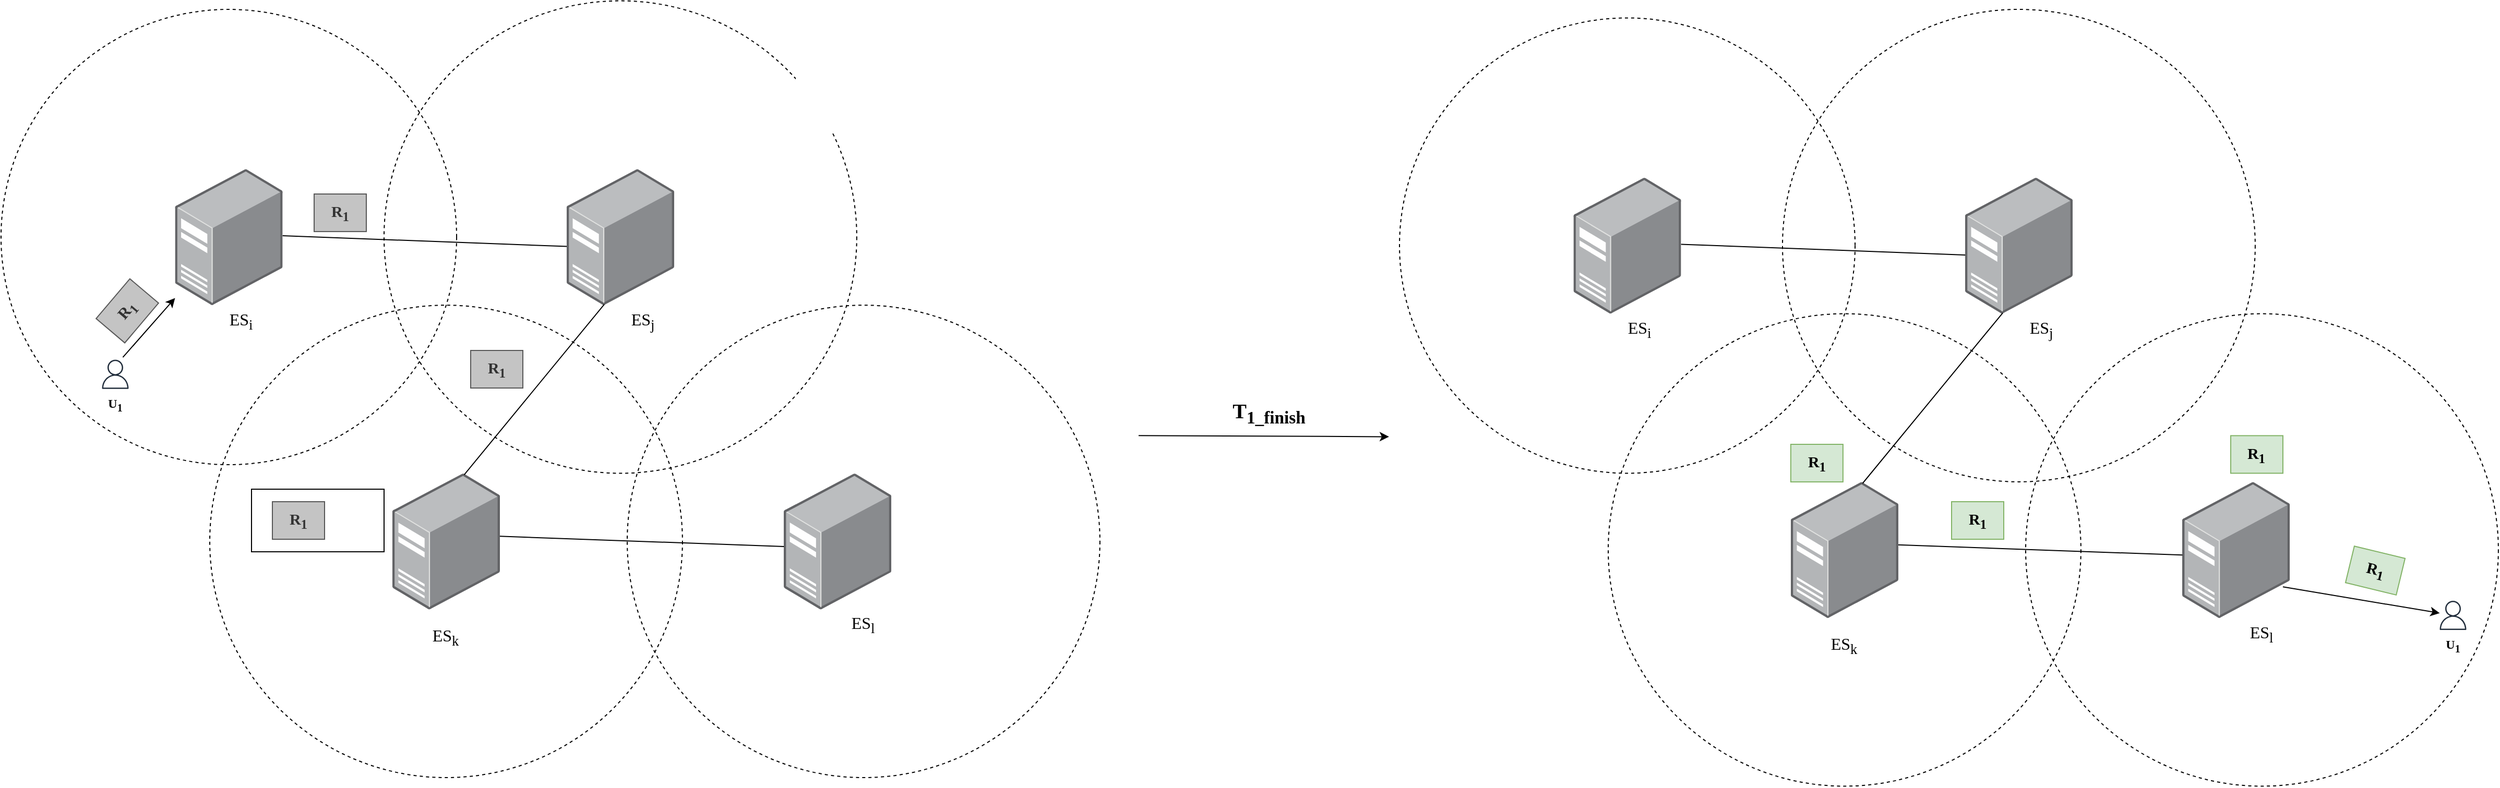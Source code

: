 <mxfile version="24.7.0" type="github">
  <diagram name="第 1 页" id="JoeD6NzNSS_i4DSreLfH">
    <mxGraphModel dx="3733" dy="1151" grid="1" gridSize="10" guides="1" tooltips="1" connect="1" arrows="1" fold="1" page="1" pageScale="1" pageWidth="827" pageHeight="1169" math="1" shadow="0">
      <root>
        <mxCell id="0" />
        <mxCell id="1" parent="0" />
        <mxCell id="4uddIBmdbTRAt-TDGbxM-63" value="" style="ellipse;whiteSpace=wrap;html=1;aspect=fixed;fillColor=none;dashed=1;" vertex="1" parent="1">
          <mxGeometry x="1760" y="634.79" width="452.94" height="452.94" as="geometry" />
        </mxCell>
        <mxCell id="4uddIBmdbTRAt-TDGbxM-45" value="" style="ellipse;whiteSpace=wrap;html=1;aspect=fixed;fillColor=none;dashed=1;" vertex="1" parent="1">
          <mxGeometry x="1527" y="343.0" width="452.94" height="452.94" as="geometry" />
        </mxCell>
        <mxCell id="xvgDtzJQuXAZzeF8BXna-2" value="" style="ellipse;whiteSpace=wrap;html=1;aspect=fixed;fillColor=none;dashed=1;" parent="1" vertex="1">
          <mxGeometry x="20" y="626.59" width="452.94" height="452.94" as="geometry" />
        </mxCell>
        <mxCell id="oJzubdXN_a61bdc-VOZN-10" value="" style="ellipse;whiteSpace=wrap;html=1;aspect=fixed;fillColor=none;dashed=1;" parent="1" vertex="1">
          <mxGeometry x="187" y="334.8" width="452.94" height="452.94" as="geometry" />
        </mxCell>
        <mxCell id="oJzubdXN_a61bdc-VOZN-9" value="" style="ellipse;whiteSpace=wrap;html=1;aspect=fixed;fillColor=none;dashed=1;" parent="1" vertex="1">
          <mxGeometry x="-180" y="343" width="436.53" height="436.53" as="geometry" />
        </mxCell>
        <mxCell id="8uZlXo2zn4zUqa4FPAqo-20" value="" style="image;points=[];aspect=fixed;html=1;align=center;shadow=0;dashed=0;image=img/lib/allied_telesis/computer_and_terminals/Server_Desktop.svg;" parent="1" vertex="1">
          <mxGeometry x="-13.27" y="495.94" width="103.07" height="130.65" as="geometry" />
        </mxCell>
        <mxCell id="oJzubdXN_a61bdc-VOZN-7" value="" style="image;points=[];aspect=fixed;html=1;align=center;shadow=0;dashed=0;image=img/lib/allied_telesis/computer_and_terminals/Server_Desktop.svg;" parent="1" vertex="1">
          <mxGeometry x="361.94" y="495.94" width="103.07" height="130.65" as="geometry" />
        </mxCell>
        <mxCell id="YrZTJPULt2tVNtfPP9vq-19" value="&lt;font style=&quot;font-size: 16px;&quot; face=&quot;Times New Roman&quot;&gt;ES&lt;sub&gt;i&lt;/sub&gt;&lt;/font&gt;" style="text;strokeColor=none;align=center;fillColor=none;html=1;verticalAlign=middle;whiteSpace=wrap;rounded=0;" parent="1" vertex="1">
          <mxGeometry x="20" y="626.59" width="60" height="30" as="geometry" />
        </mxCell>
        <mxCell id="YrZTJPULt2tVNtfPP9vq-20" value="&lt;font style=&quot;font-size: 16px;&quot; face=&quot;Times New Roman&quot;&gt;ES&lt;sub&gt;j&lt;/sub&gt;&lt;/font&gt;" style="text;strokeColor=none;align=center;fillColor=none;html=1;verticalAlign=middle;whiteSpace=wrap;rounded=0;" parent="1" vertex="1">
          <mxGeometry x="405.01" y="626.59" width="60" height="30" as="geometry" />
        </mxCell>
        <mxCell id="xvgDtzJQuXAZzeF8BXna-1" value="" style="image;points=[];aspect=fixed;html=1;align=center;shadow=0;dashed=0;image=img/lib/allied_telesis/computer_and_terminals/Server_Desktop.svg;" parent="1" vertex="1">
          <mxGeometry x="194.93" y="787.74" width="103.07" height="130.65" as="geometry" />
        </mxCell>
        <mxCell id="xvgDtzJQuXAZzeF8BXna-3" value="" style="endArrow=none;html=1;rounded=0;entryX=0.001;entryY=0.569;entryDx=0;entryDy=0;entryPerimeter=0;" parent="1" target="oJzubdXN_a61bdc-VOZN-7" edge="1">
          <mxGeometry width="50" height="50" relative="1" as="geometry">
            <mxPoint x="89.8" y="560" as="sourcePoint" />
            <mxPoint x="139.8" y="510" as="targetPoint" />
          </mxGeometry>
        </mxCell>
        <mxCell id="xvgDtzJQuXAZzeF8BXna-4" value="" style="endArrow=none;html=1;rounded=0;entryX=0.35;entryY=0.994;entryDx=0;entryDy=0;entryPerimeter=0;exitX=0.668;exitY=0.011;exitDx=0;exitDy=0;exitPerimeter=0;" parent="1" target="oJzubdXN_a61bdc-VOZN-7" edge="1" source="xvgDtzJQuXAZzeF8BXna-1">
          <mxGeometry width="50" height="50" relative="1" as="geometry">
            <mxPoint x="270" y="790" as="sourcePoint" />
            <mxPoint x="420" y="610" as="targetPoint" />
          </mxGeometry>
        </mxCell>
        <mxCell id="xvgDtzJQuXAZzeF8BXna-9" value="&lt;font style=&quot;font-size: 16px;&quot; face=&quot;Times New Roman&quot;&gt;ES&lt;sub&gt;k&lt;/sub&gt;&lt;/font&gt;" style="text;strokeColor=none;align=center;fillColor=none;html=1;verticalAlign=middle;whiteSpace=wrap;rounded=0;" parent="1" vertex="1">
          <mxGeometry x="216.47" y="930.0" width="60" height="30" as="geometry" />
        </mxCell>
        <mxCell id="xvgDtzJQuXAZzeF8BXna-11" value="" style="group" parent="1" vertex="1" connectable="0">
          <mxGeometry x="-90.0" y="678.86" width="39" height="58" as="geometry" />
        </mxCell>
        <mxCell id="xvgDtzJQuXAZzeF8BXna-12" value="" style="sketch=0;outlineConnect=0;fontColor=#232F3E;gradientColor=none;fillColor=#232F3D;strokeColor=none;dashed=0;verticalLabelPosition=bottom;verticalAlign=top;align=center;html=1;fontSize=12;fontStyle=0;aspect=fixed;pointerEvents=1;shape=mxgraph.aws4.user;" parent="xvgDtzJQuXAZzeF8BXna-11" vertex="1">
          <mxGeometry x="5.5" width="28" height="28" as="geometry" />
        </mxCell>
        <mxCell id="xvgDtzJQuXAZzeF8BXna-13" value="&lt;font face=&quot;Times New Roman&quot; style=&quot;&quot;&gt;&lt;b style=&quot;&quot;&gt;U&lt;sub&gt;1&lt;/sub&gt;&lt;/b&gt;&lt;/font&gt;" style="text;strokeColor=none;align=center;fillColor=none;html=1;verticalAlign=middle;whiteSpace=wrap;rounded=0;" parent="xvgDtzJQuXAZzeF8BXna-11" vertex="1">
          <mxGeometry y="28" width="39" height="30" as="geometry" />
        </mxCell>
        <mxCell id="w_CjJi4SEKbopkmsyFdM-1" value="" style="endArrow=classic;html=1;rounded=0;" parent="1" target="8uZlXo2zn4zUqa4FPAqo-20" edge="1">
          <mxGeometry width="50" height="50" relative="1" as="geometry">
            <mxPoint x="-63.27" y="676.59" as="sourcePoint" />
            <mxPoint x="-13.27" y="626.59" as="targetPoint" />
          </mxGeometry>
        </mxCell>
        <mxCell id="w_CjJi4SEKbopkmsyFdM-12" value="&lt;font size=&quot;1&quot; face=&quot;Times New Roman&quot; style=&quot;&quot;&gt;&lt;b style=&quot;font-size: 15px;&quot;&gt;R&lt;sub&gt;1&lt;/sub&gt;&lt;/b&gt;&lt;/font&gt;" style="text;align=center;html=1;verticalAlign=middle;whiteSpace=wrap;rounded=0;rotation=-49.7;fillColor=#C4C4C4;strokeColor=#575757;fontColor=#333333;" parent="1" vertex="1">
          <mxGeometry x="-84" y="614" width="50" height="36.03" as="geometry" />
        </mxCell>
        <mxCell id="4uddIBmdbTRAt-TDGbxM-17" value="" style="endArrow=classic;html=1;rounded=0;" edge="1" parent="1">
          <mxGeometry width="50" height="50" relative="1" as="geometry">
            <mxPoint x="910" y="751.58" as="sourcePoint" />
            <mxPoint x="1150" y="752.72" as="targetPoint" />
          </mxGeometry>
        </mxCell>
        <mxCell id="4uddIBmdbTRAt-TDGbxM-20" value="&lt;font size=&quot;1&quot; face=&quot;Times New Roman&quot; style=&quot;&quot;&gt;&lt;b style=&quot;font-size: 15px;&quot;&gt;R&lt;sub&gt;1&lt;/sub&gt;&lt;/b&gt;&lt;/font&gt;" style="text;align=center;html=1;verticalAlign=middle;whiteSpace=wrap;rounded=0;rotation=0;fillColor=#C4C4C4;strokeColor=#575757;fontColor=#333333;" vertex="1" parent="1">
          <mxGeometry x="120" y="520" width="50" height="36.03" as="geometry" />
        </mxCell>
        <mxCell id="4uddIBmdbTRAt-TDGbxM-29" value="" style="rounded=0;whiteSpace=wrap;html=1;" vertex="1" parent="1">
          <mxGeometry x="60" y="803.02" width="127" height="60" as="geometry" />
        </mxCell>
        <mxCell id="4uddIBmdbTRAt-TDGbxM-27" value="&lt;font size=&quot;1&quot; face=&quot;Times New Roman&quot; style=&quot;&quot;&gt;&lt;b style=&quot;font-size: 15px;&quot;&gt;R&lt;sub&gt;1&lt;/sub&gt;&lt;/b&gt;&lt;/font&gt;" style="text;align=center;html=1;verticalAlign=middle;whiteSpace=wrap;rounded=0;rotation=0;fillColor=#C4C4C4;strokeColor=#575757;fontColor=#333333;" vertex="1" parent="1">
          <mxGeometry x="80" y="815" width="50" height="36.03" as="geometry" />
        </mxCell>
        <mxCell id="4uddIBmdbTRAt-TDGbxM-31" value="&lt;font style=&quot;font-size: 20px;&quot; face=&quot;Times New Roman&quot;&gt;&lt;b&gt;T&lt;sub&gt;1_finish&lt;/sub&gt;&lt;/b&gt;&lt;/font&gt;" style="text;strokeColor=none;align=center;fillColor=none;html=1;verticalAlign=middle;whiteSpace=wrap;rounded=0;" vertex="1" parent="1">
          <mxGeometry x="990" y="700" width="90" height="60" as="geometry" />
        </mxCell>
        <mxCell id="4uddIBmdbTRAt-TDGbxM-39" value="" style="ellipse;whiteSpace=wrap;html=1;aspect=fixed;fillColor=none;dashed=1;" vertex="1" parent="1">
          <mxGeometry x="420" y="626.59" width="452.94" height="452.94" as="geometry" />
        </mxCell>
        <mxCell id="4uddIBmdbTRAt-TDGbxM-40" value="" style="image;points=[];aspect=fixed;html=1;align=center;shadow=0;dashed=0;image=img/lib/allied_telesis/computer_and_terminals/Server_Desktop.svg;" vertex="1" parent="1">
          <mxGeometry x="570.0" y="787.73" width="103.07" height="130.65" as="geometry" />
        </mxCell>
        <mxCell id="4uddIBmdbTRAt-TDGbxM-41" value="" style="endArrow=none;html=1;rounded=0;entryX=0.001;entryY=0.569;entryDx=0;entryDy=0;entryPerimeter=0;" edge="1" parent="1">
          <mxGeometry width="50" height="50" relative="1" as="geometry">
            <mxPoint x="298" y="848.17" as="sourcePoint" />
            <mxPoint x="570.2" y="857.97" as="targetPoint" />
          </mxGeometry>
        </mxCell>
        <mxCell id="4uddIBmdbTRAt-TDGbxM-42" value="&lt;font style=&quot;font-size: 16px;&quot; face=&quot;Times New Roman&quot;&gt;ES&lt;sub&gt;l&lt;/sub&gt;&lt;/font&gt;" style="text;strokeColor=none;align=center;fillColor=none;html=1;verticalAlign=middle;whiteSpace=wrap;rounded=0;" vertex="1" parent="1">
          <mxGeometry x="616.47" y="918.39" width="60" height="30" as="geometry" />
        </mxCell>
        <mxCell id="4uddIBmdbTRAt-TDGbxM-44" value="" style="ellipse;whiteSpace=wrap;html=1;aspect=fixed;fillColor=none;dashed=1;" vertex="1" parent="1">
          <mxGeometry x="1360" y="634.79" width="452.94" height="452.94" as="geometry" />
        </mxCell>
        <mxCell id="4uddIBmdbTRAt-TDGbxM-46" value="" style="ellipse;whiteSpace=wrap;html=1;aspect=fixed;fillColor=none;dashed=1;" vertex="1" parent="1">
          <mxGeometry x="1160" y="351.2" width="436.53" height="436.53" as="geometry" />
        </mxCell>
        <mxCell id="4uddIBmdbTRAt-TDGbxM-47" value="" style="image;points=[];aspect=fixed;html=1;align=center;shadow=0;dashed=0;image=img/lib/allied_telesis/computer_and_terminals/Server_Desktop.svg;" vertex="1" parent="1">
          <mxGeometry x="1326.73" y="504.14" width="103.07" height="130.65" as="geometry" />
        </mxCell>
        <mxCell id="4uddIBmdbTRAt-TDGbxM-48" value="" style="image;points=[];aspect=fixed;html=1;align=center;shadow=0;dashed=0;image=img/lib/allied_telesis/computer_and_terminals/Server_Desktop.svg;" vertex="1" parent="1">
          <mxGeometry x="1701.94" y="504.14" width="103.07" height="130.65" as="geometry" />
        </mxCell>
        <mxCell id="4uddIBmdbTRAt-TDGbxM-49" value="&lt;font style=&quot;font-size: 16px;&quot; face=&quot;Times New Roman&quot;&gt;ES&lt;sub&gt;i&lt;/sub&gt;&lt;/font&gt;" style="text;strokeColor=none;align=center;fillColor=none;html=1;verticalAlign=middle;whiteSpace=wrap;rounded=0;" vertex="1" parent="1">
          <mxGeometry x="1360" y="634.79" width="60" height="30" as="geometry" />
        </mxCell>
        <mxCell id="4uddIBmdbTRAt-TDGbxM-50" value="&lt;font style=&quot;font-size: 16px;&quot; face=&quot;Times New Roman&quot;&gt;ES&lt;sub&gt;j&lt;/sub&gt;&lt;/font&gt;" style="text;strokeColor=none;align=center;fillColor=none;html=1;verticalAlign=middle;whiteSpace=wrap;rounded=0;" vertex="1" parent="1">
          <mxGeometry x="1745.01" y="634.79" width="60" height="30" as="geometry" />
        </mxCell>
        <mxCell id="4uddIBmdbTRAt-TDGbxM-51" value="" style="image;points=[];aspect=fixed;html=1;align=center;shadow=0;dashed=0;image=img/lib/allied_telesis/computer_and_terminals/Server_Desktop.svg;" vertex="1" parent="1">
          <mxGeometry x="1534.93" y="795.94" width="103.07" height="130.65" as="geometry" />
        </mxCell>
        <mxCell id="4uddIBmdbTRAt-TDGbxM-52" value="" style="endArrow=none;html=1;rounded=0;entryX=0.001;entryY=0.569;entryDx=0;entryDy=0;entryPerimeter=0;" edge="1" parent="1" target="4uddIBmdbTRAt-TDGbxM-48">
          <mxGeometry width="50" height="50" relative="1" as="geometry">
            <mxPoint x="1429.8" y="568.2" as="sourcePoint" />
            <mxPoint x="1479.8" y="518.2" as="targetPoint" />
          </mxGeometry>
        </mxCell>
        <mxCell id="4uddIBmdbTRAt-TDGbxM-53" value="" style="endArrow=none;html=1;rounded=0;entryX=0.35;entryY=0.994;entryDx=0;entryDy=0;entryPerimeter=0;exitX=0.668;exitY=0.011;exitDx=0;exitDy=0;exitPerimeter=0;" edge="1" parent="1" source="4uddIBmdbTRAt-TDGbxM-51" target="4uddIBmdbTRAt-TDGbxM-48">
          <mxGeometry width="50" height="50" relative="1" as="geometry">
            <mxPoint x="1610" y="798.2" as="sourcePoint" />
            <mxPoint x="1760" y="618.2" as="targetPoint" />
          </mxGeometry>
        </mxCell>
        <mxCell id="4uddIBmdbTRAt-TDGbxM-54" value="&lt;font style=&quot;font-size: 16px;&quot; face=&quot;Times New Roman&quot;&gt;ES&lt;sub&gt;k&lt;/sub&gt;&lt;/font&gt;" style="text;strokeColor=none;align=center;fillColor=none;html=1;verticalAlign=middle;whiteSpace=wrap;rounded=0;" vertex="1" parent="1">
          <mxGeometry x="1556.47" y="938.2" width="60" height="30" as="geometry" />
        </mxCell>
        <mxCell id="4uddIBmdbTRAt-TDGbxM-55" value="" style="group" vertex="1" connectable="0" parent="1">
          <mxGeometry x="2150" y="910" width="39" height="58" as="geometry" />
        </mxCell>
        <mxCell id="4uddIBmdbTRAt-TDGbxM-56" value="" style="sketch=0;outlineConnect=0;fontColor=#232F3E;gradientColor=none;fillColor=#232F3D;strokeColor=none;dashed=0;verticalLabelPosition=bottom;verticalAlign=top;align=center;html=1;fontSize=12;fontStyle=0;aspect=fixed;pointerEvents=1;shape=mxgraph.aws4.user;" vertex="1" parent="4uddIBmdbTRAt-TDGbxM-55">
          <mxGeometry x="5.5" width="28" height="28" as="geometry" />
        </mxCell>
        <mxCell id="4uddIBmdbTRAt-TDGbxM-57" value="&lt;font face=&quot;Times New Roman&quot; style=&quot;&quot;&gt;&lt;b style=&quot;&quot;&gt;U&lt;sub&gt;1&lt;/sub&gt;&lt;/b&gt;&lt;/font&gt;" style="text;strokeColor=none;align=center;fillColor=none;html=1;verticalAlign=middle;whiteSpace=wrap;rounded=0;" vertex="1" parent="4uddIBmdbTRAt-TDGbxM-55">
          <mxGeometry y="28" width="39" height="30" as="geometry" />
        </mxCell>
        <mxCell id="4uddIBmdbTRAt-TDGbxM-64" value="" style="image;points=[];aspect=fixed;html=1;align=center;shadow=0;dashed=0;image=img/lib/allied_telesis/computer_and_terminals/Server_Desktop.svg;" vertex="1" parent="1">
          <mxGeometry x="1910" y="795.93" width="103.07" height="130.65" as="geometry" />
        </mxCell>
        <mxCell id="4uddIBmdbTRAt-TDGbxM-65" value="" style="endArrow=none;html=1;rounded=0;entryX=0.001;entryY=0.569;entryDx=0;entryDy=0;entryPerimeter=0;" edge="1" parent="1">
          <mxGeometry width="50" height="50" relative="1" as="geometry">
            <mxPoint x="1638" y="856.37" as="sourcePoint" />
            <mxPoint x="1910.2" y="866.17" as="targetPoint" />
          </mxGeometry>
        </mxCell>
        <mxCell id="4uddIBmdbTRAt-TDGbxM-66" value="&lt;font style=&quot;font-size: 16px;&quot; face=&quot;Times New Roman&quot;&gt;ES&lt;sub&gt;l&lt;/sub&gt;&lt;/font&gt;" style="text;strokeColor=none;align=center;fillColor=none;html=1;verticalAlign=middle;whiteSpace=wrap;rounded=0;" vertex="1" parent="1">
          <mxGeometry x="1956.47" y="926.59" width="60" height="30" as="geometry" />
        </mxCell>
        <mxCell id="4uddIBmdbTRAt-TDGbxM-69" value="&lt;font size=&quot;1&quot; face=&quot;Times New Roman&quot; style=&quot;&quot;&gt;&lt;b style=&quot;font-size: 15px;&quot;&gt;R&lt;sub&gt;1&lt;/sub&gt;&lt;/b&gt;&lt;/font&gt;" style="text;align=center;html=1;verticalAlign=middle;whiteSpace=wrap;rounded=0;rotation=0;fillColor=#d5e8d4;strokeColor=#82b366;" vertex="1" parent="1">
          <mxGeometry x="1689" y="815" width="50" height="36.03" as="geometry" />
        </mxCell>
        <mxCell id="4uddIBmdbTRAt-TDGbxM-70" value="&lt;font size=&quot;1&quot; face=&quot;Times New Roman&quot; style=&quot;&quot;&gt;&lt;b style=&quot;font-size: 15px;&quot;&gt;R&lt;sub&gt;1&lt;/sub&gt;&lt;/b&gt;&lt;/font&gt;" style="text;align=center;html=1;verticalAlign=middle;whiteSpace=wrap;rounded=0;rotation=0;fillColor=#d5e8d4;strokeColor=#82b366;" vertex="1" parent="1">
          <mxGeometry x="1956.47" y="751.7" width="50" height="36.03" as="geometry" />
        </mxCell>
        <mxCell id="4uddIBmdbTRAt-TDGbxM-71" value="" style="endArrow=classic;html=1;rounded=0;" edge="1" parent="1" target="4uddIBmdbTRAt-TDGbxM-56">
          <mxGeometry width="50" height="50" relative="1" as="geometry">
            <mxPoint x="2006.47" y="896.59" as="sourcePoint" />
            <mxPoint x="2056" y="968" as="targetPoint" />
          </mxGeometry>
        </mxCell>
        <mxCell id="4uddIBmdbTRAt-TDGbxM-72" value="&lt;font size=&quot;1&quot; face=&quot;Times New Roman&quot; style=&quot;&quot;&gt;&lt;b style=&quot;font-size: 15px;&quot;&gt;R&lt;sub&gt;1&lt;/sub&gt;&lt;/b&gt;&lt;/font&gt;" style="text;align=center;html=1;verticalAlign=middle;whiteSpace=wrap;rounded=0;rotation=13.6;fillColor=#d5e8d4;strokeColor=#82b366;" vertex="1" parent="1">
          <mxGeometry x="2070" y="863.02" width="50" height="36.03" as="geometry" />
        </mxCell>
        <mxCell id="4uddIBmdbTRAt-TDGbxM-73" value="&lt;font size=&quot;1&quot; face=&quot;Times New Roman&quot; style=&quot;&quot;&gt;&lt;b style=&quot;font-size: 15px;&quot;&gt;R&lt;sub&gt;1&lt;/sub&gt;&lt;/b&gt;&lt;/font&gt;" style="text;align=center;html=1;verticalAlign=middle;whiteSpace=wrap;rounded=0;rotation=0;fillColor=#d5e8d4;strokeColor=#82b366;" vertex="1" parent="1">
          <mxGeometry x="1534.93" y="760" width="50" height="36.03" as="geometry" />
        </mxCell>
        <mxCell id="4uddIBmdbTRAt-TDGbxM-74" value="&lt;font size=&quot;1&quot; face=&quot;Times New Roman&quot; style=&quot;&quot;&gt;&lt;b style=&quot;font-size: 15px;&quot;&gt;R&lt;sub&gt;1&lt;/sub&gt;&lt;/b&gt;&lt;/font&gt;" style="text;align=center;html=1;verticalAlign=middle;whiteSpace=wrap;rounded=0;rotation=0;fillColor=#C4C4C4;strokeColor=#575757;fontColor=#333333;" vertex="1" parent="1">
          <mxGeometry x="270" y="670" width="50" height="36.03" as="geometry" />
        </mxCell>
      </root>
    </mxGraphModel>
  </diagram>
</mxfile>
